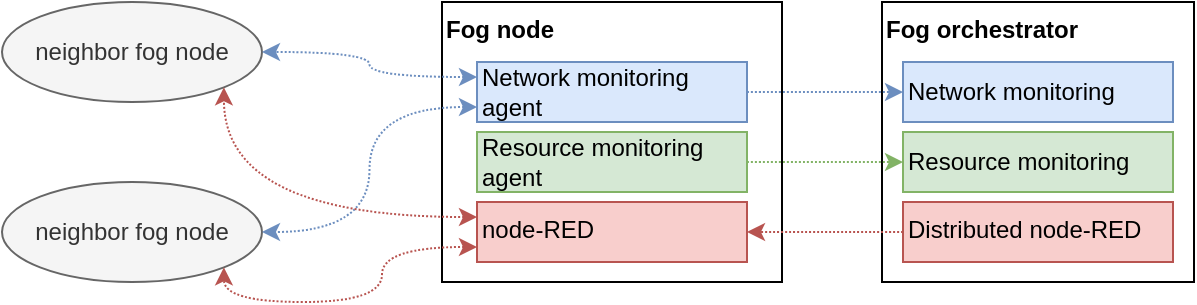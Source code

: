 <mxfile version="11.1.4" type="device"><diagram id="s4SRwYTxjIJmn8A2YrPy" name="Fog node"><mxGraphModel dx="946" dy="682" grid="1" gridSize="10" guides="1" tooltips="1" connect="1" arrows="1" fold="1" page="1" pageScale="1" pageWidth="1169" pageHeight="827" math="0" shadow="0"><root><mxCell id="p1v6ogyh2mtb1yOLWLqz-0"/><mxCell id="p1v6ogyh2mtb1yOLWLqz-1" parent="p1v6ogyh2mtb1yOLWLqz-0"/><mxCell id="Zxc94D5iSYnhHogdhU33-0" value="Fog node" style="rounded=0;whiteSpace=wrap;html=1;shadow=0;comic=0;strokeWidth=1;fontSize=12;align=left;container=1;verticalAlign=top;fontStyle=1;" parent="p1v6ogyh2mtb1yOLWLqz-1" vertex="1"><mxGeometry x="270" y="60" width="170" height="140" as="geometry"><mxRectangle x="80" y="70" width="50" height="40" as="alternateBounds"/></mxGeometry></mxCell><mxCell id="Zxc94D5iSYnhHogdhU33-1" value="node-RED" style="rounded=0;whiteSpace=wrap;html=1;shadow=0;comic=0;strokeWidth=1;fillColor=#f8cecc;fontSize=12;align=left;verticalAlign=top;strokeColor=#b85450;" parent="Zxc94D5iSYnhHogdhU33-0" vertex="1"><mxGeometry x="17.5" y="100" width="135" height="30" as="geometry"/></mxCell><mxCell id="Zxc94D5iSYnhHogdhU33-2" value="Resource monitoring agent" style="rounded=0;whiteSpace=wrap;html=1;shadow=0;comic=0;strokeWidth=1;fillColor=#d5e8d4;fontSize=12;align=left;strokeColor=#82b366;" parent="Zxc94D5iSYnhHogdhU33-0" vertex="1"><mxGeometry x="17.5" y="65" width="135" height="30" as="geometry"/></mxCell><mxCell id="Zxc94D5iSYnhHogdhU33-3" value="Network monitoring agent" style="rounded=0;whiteSpace=wrap;html=1;shadow=0;comic=0;strokeWidth=1;fillColor=#dae8fc;fontSize=12;align=left;strokeColor=#6c8ebf;" parent="Zxc94D5iSYnhHogdhU33-0" vertex="1"><mxGeometry x="17.5" y="30" width="135" height="30" as="geometry"/></mxCell><mxCell id="XH6TeacxbViD-IEk6LXa-0" value="Fog orchestrator" style="rounded=0;whiteSpace=wrap;html=1;shadow=0;comic=0;strokeWidth=1;fillColor=none;fontSize=12;fontColor=#000000;align=left;verticalAlign=top;fontStyle=1;container=1;" parent="p1v6ogyh2mtb1yOLWLqz-1" vertex="1"><mxGeometry x="490" y="60" width="156" height="140" as="geometry"/></mxCell><mxCell id="XH6TeacxbViD-IEk6LXa-10" value="Network monitoring" style="rounded=0;whiteSpace=wrap;html=1;shadow=0;comic=0;strokeWidth=1;fillColor=#dae8fc;fontSize=12;align=left;strokeColor=#6c8ebf;" parent="XH6TeacxbViD-IEk6LXa-0" vertex="1"><mxGeometry x="10.5" y="30" width="135" height="30" as="geometry"/></mxCell><mxCell id="XH6TeacxbViD-IEk6LXa-11" value="Resource monitoring" style="rounded=0;whiteSpace=wrap;html=1;shadow=0;comic=0;strokeWidth=1;fillColor=#d5e8d4;fontSize=12;align=left;strokeColor=#82b366;" parent="XH6TeacxbViD-IEk6LXa-0" vertex="1"><mxGeometry x="10.5" y="65" width="135" height="30" as="geometry"/></mxCell><mxCell id="XH6TeacxbViD-IEk6LXa-12" value="Distributed node-RED" style="rounded=0;whiteSpace=wrap;html=1;shadow=0;comic=0;strokeWidth=1;fillColor=#f8cecc;fontSize=12;align=left;verticalAlign=top;strokeColor=#b85450;" parent="XH6TeacxbViD-IEk6LXa-0" vertex="1"><mxGeometry x="10.5" y="100" width="135" height="30" as="geometry"/></mxCell><mxCell id="XH6TeacxbViD-IEk6LXa-1" style="edgeStyle=orthogonalEdgeStyle;curved=1;jumpSize=2;orthogonalLoop=1;jettySize=auto;html=1;entryX=0;entryY=0.5;entryDx=0;entryDy=0;dashed=1;dashPattern=1 1;strokeWidth=1;fontSize=12;fontColor=#000000;fillColor=#dae8fc;strokeColor=#6c8ebf;" parent="p1v6ogyh2mtb1yOLWLqz-1" source="Zxc94D5iSYnhHogdhU33-3" target="XH6TeacxbViD-IEk6LXa-10" edge="1"><mxGeometry relative="1" as="geometry"/></mxCell><mxCell id="XH6TeacxbViD-IEk6LXa-2" style="edgeStyle=orthogonalEdgeStyle;curved=1;jumpSize=2;orthogonalLoop=1;jettySize=auto;html=1;entryX=0;entryY=0.5;entryDx=0;entryDy=0;dashed=1;dashPattern=1 1;strokeWidth=1;fontSize=12;fontColor=#000000;fillColor=#d5e8d4;strokeColor=#82b366;" parent="p1v6ogyh2mtb1yOLWLqz-1" source="Zxc94D5iSYnhHogdhU33-2" target="XH6TeacxbViD-IEk6LXa-11" edge="1"><mxGeometry relative="1" as="geometry"/></mxCell><mxCell id="XH6TeacxbViD-IEk6LXa-3" value="neighbor fog node" style="ellipse;whiteSpace=wrap;html=1;shadow=0;comic=0;strokeWidth=1;fillColor=#f5f5f5;fontSize=12;fontColor=#333333;align=center;strokeColor=#666666;" parent="p1v6ogyh2mtb1yOLWLqz-1" vertex="1"><mxGeometry x="50" y="60" width="130" height="50" as="geometry"/></mxCell><mxCell id="XH6TeacxbViD-IEk6LXa-4" value="neighbor fog node" style="ellipse;whiteSpace=wrap;html=1;shadow=0;comic=0;strokeWidth=1;fillColor=#f5f5f5;fontSize=12;fontColor=#333333;align=center;strokeColor=#666666;" parent="p1v6ogyh2mtb1yOLWLqz-1" vertex="1"><mxGeometry x="50" y="150" width="130" height="50" as="geometry"/></mxCell><mxCell id="XH6TeacxbViD-IEk6LXa-5" style="edgeStyle=orthogonalEdgeStyle;curved=1;jumpSize=2;orthogonalLoop=1;jettySize=auto;html=1;entryX=1;entryY=0.5;entryDx=0;entryDy=0;dashed=1;dashPattern=1 1;strokeWidth=1;fontSize=12;fontColor=#000000;startArrow=classic;startFill=1;fillColor=#dae8fc;strokeColor=#6c8ebf;exitX=0;exitY=0.25;exitDx=0;exitDy=0;" parent="p1v6ogyh2mtb1yOLWLqz-1" source="Zxc94D5iSYnhHogdhU33-3" target="XH6TeacxbViD-IEk6LXa-3" edge="1"><mxGeometry relative="1" as="geometry"/></mxCell><mxCell id="XH6TeacxbViD-IEk6LXa-6" style="edgeStyle=orthogonalEdgeStyle;curved=1;jumpSize=2;orthogonalLoop=1;jettySize=auto;html=1;entryX=1;entryY=0.5;entryDx=0;entryDy=0;dashed=1;dashPattern=1 1;strokeWidth=1;fontSize=12;fontColor=#000000;startArrow=classic;startFill=1;fillColor=#dae8fc;strokeColor=#6c8ebf;exitX=0;exitY=0.75;exitDx=0;exitDy=0;" parent="p1v6ogyh2mtb1yOLWLqz-1" source="Zxc94D5iSYnhHogdhU33-3" target="XH6TeacxbViD-IEk6LXa-4" edge="1"><mxGeometry relative="1" as="geometry"><mxPoint x="297.5" y="115" as="sourcePoint"/><mxPoint x="190" y="80" as="targetPoint"/></mxGeometry></mxCell><mxCell id="XH6TeacxbViD-IEk6LXa-9" style="edgeStyle=orthogonalEdgeStyle;curved=1;jumpSize=2;orthogonalLoop=1;jettySize=auto;html=1;entryX=1;entryY=1;entryDx=0;entryDy=0;dashed=1;dashPattern=1 1;startArrow=classic;startFill=1;strokeWidth=1;fontSize=12;fontColor=#000000;fillColor=#f8cecc;strokeColor=#b85450;exitX=0;exitY=0.25;exitDx=0;exitDy=0;" parent="p1v6ogyh2mtb1yOLWLqz-1" source="Zxc94D5iSYnhHogdhU33-1" target="XH6TeacxbViD-IEk6LXa-3" edge="1"><mxGeometry relative="1" as="geometry"/></mxCell><mxCell id="XH6TeacxbViD-IEk6LXa-13" style="edgeStyle=orthogonalEdgeStyle;curved=1;jumpSize=2;orthogonalLoop=1;jettySize=auto;html=1;entryX=1;entryY=0.5;entryDx=0;entryDy=0;dashed=1;dashPattern=1 1;startArrow=none;startFill=0;strokeWidth=1;fontSize=12;fontColor=#000000;fillColor=#f8cecc;strokeColor=#b85450;" parent="p1v6ogyh2mtb1yOLWLqz-1" source="XH6TeacxbViD-IEk6LXa-12" target="Zxc94D5iSYnhHogdhU33-1" edge="1"><mxGeometry relative="1" as="geometry"/></mxCell><mxCell id="I3FBGZ8I0BcoPZwy0vKN-0" style="edgeStyle=orthogonalEdgeStyle;curved=1;jumpSize=2;orthogonalLoop=1;jettySize=auto;html=1;entryX=1;entryY=1;entryDx=0;entryDy=0;dashed=1;dashPattern=1 1;startArrow=classic;startFill=1;strokeWidth=1;fontSize=12;fontColor=#000000;fillColor=#f8cecc;strokeColor=#b85450;exitX=0;exitY=0.75;exitDx=0;exitDy=0;" parent="p1v6ogyh2mtb1yOLWLqz-1" source="Zxc94D5iSYnhHogdhU33-1" target="XH6TeacxbViD-IEk6LXa-4" edge="1"><mxGeometry relative="1" as="geometry"><mxPoint x="296.4" y="264.9" as="sourcePoint"/><mxPoint x="170" y="200.1" as="targetPoint"/><Array as="points"><mxPoint x="240" y="183"/><mxPoint x="240" y="210"/><mxPoint x="161" y="210"/></Array></mxGeometry></mxCell></root></mxGraphModel></diagram></mxfile>